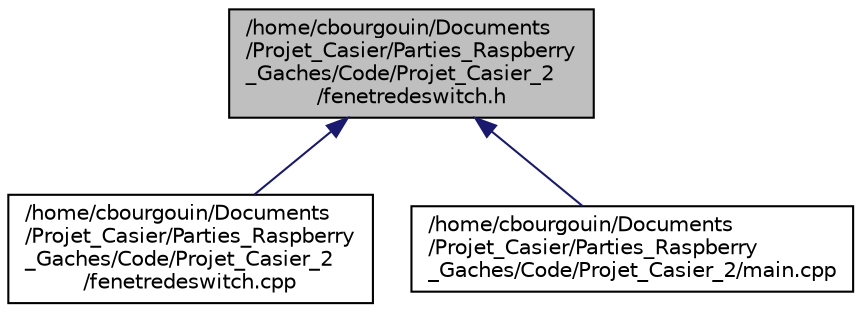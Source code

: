 digraph "/home/cbourgouin/Documents/Projet_Casier/Parties_Raspberry_Gaches/Code/Projet_Casier_2/fenetredeswitch.h"
{
 // LATEX_PDF_SIZE
  edge [fontname="Helvetica",fontsize="10",labelfontname="Helvetica",labelfontsize="10"];
  node [fontname="Helvetica",fontsize="10",shape=record];
  Node1 [label="/home/cbourgouin/Documents\l/Projet_Casier/Parties_Raspberry\l_Gaches/Code/Projet_Casier_2\l/fenetredeswitch.h",height=0.2,width=0.4,color="black", fillcolor="grey75", style="filled", fontcolor="black",tooltip="Déclaration de la classe visuel fenetreDeSwitch."];
  Node1 -> Node2 [dir="back",color="midnightblue",fontsize="10",style="solid",fontname="Helvetica"];
  Node2 [label="/home/cbourgouin/Documents\l/Projet_Casier/Parties_Raspberry\l_Gaches/Code/Projet_Casier_2\l/fenetredeswitch.cpp",height=0.2,width=0.4,color="black", fillcolor="white", style="filled",URL="$fenetredeswitch_8cpp.html",tooltip="Implémentation de la classe visuel fenetreDeSwitch."];
  Node1 -> Node3 [dir="back",color="midnightblue",fontsize="10",style="solid",fontname="Helvetica"];
  Node3 [label="/home/cbourgouin/Documents\l/Projet_Casier/Parties_Raspberry\l_Gaches/Code/Projet_Casier_2/main.cpp",height=0.2,width=0.4,color="black", fillcolor="white", style="filled",URL="$main_8cpp.html",tooltip=" "];
}
